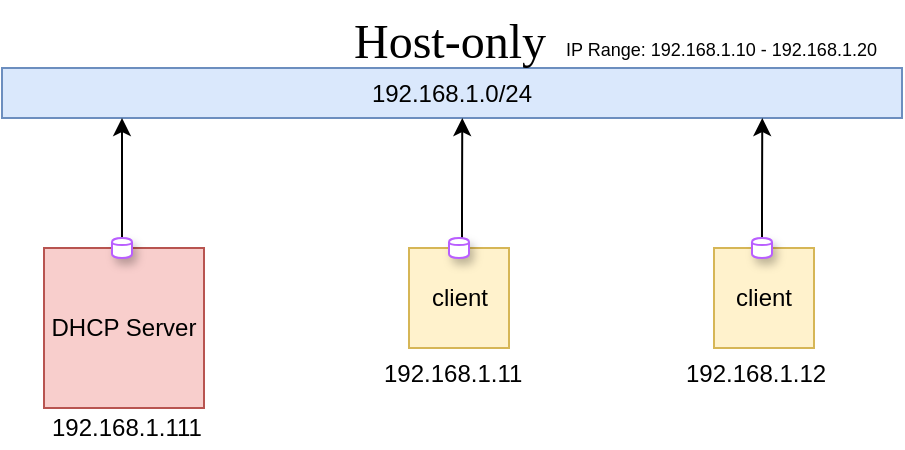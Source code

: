 <mxfile version="11.0.8" type="google"><diagram id="6a731a19-8d31-9384-78a2-239565b7b9f0" name="Page-1"><mxGraphModel dx="599" dy="1506" grid="1" gridSize="10" guides="1" tooltips="1" connect="1" arrows="1" fold="1" page="1" pageScale="1" pageWidth="827" pageHeight="1169" background="#ffffff" math="0" shadow="0"><root><mxCell id="0"/><mxCell id="1" parent="0"/><mxCell id="3ryS2PS1VkDOml7jwWlo-2257" value="192.168.1.0/24" style="rounded=0;whiteSpace=wrap;html=1;fillColor=#dae8fc;strokeColor=#6c8ebf;" vertex="1" parent="1"><mxGeometry x="230" y="-330" width="450" height="25" as="geometry"/></mxCell><mxCell id="3ryS2PS1VkDOml7jwWlo-2258" value="" style="endArrow=classic;html=1;" edge="1" parent="1"><mxGeometry width="50" height="50" relative="1" as="geometry"><mxPoint x="290" y="-205" as="sourcePoint"/><mxPoint x="290" y="-305" as="targetPoint"/><Array as="points"><mxPoint x="290" y="-225"/><mxPoint x="290" y="-265"/><mxPoint x="290" y="-255"/></Array></mxGeometry></mxCell><mxCell id="3ryS2PS1VkDOml7jwWlo-2260" value="" style="endArrow=classic;html=1;entryX=0.159;entryY=1;entryDx=0;entryDy=0;entryPerimeter=0;" edge="1" parent="1"><mxGeometry width="50" height="50" relative="1" as="geometry"><mxPoint x="610" y="-200" as="sourcePoint"/><mxPoint x="610.14" y="-305" as="targetPoint"/><Array as="points"><mxPoint x="610" y="-250"/><mxPoint x="610" y="-260"/></Array></mxGeometry></mxCell><mxCell id="3ryS2PS1VkDOml7jwWlo-2261" value="" style="endArrow=classic;html=1;entryX=0.159;entryY=1;entryDx=0;entryDy=0;entryPerimeter=0;" edge="1" parent="1"><mxGeometry width="50" height="50" relative="1" as="geometry"><mxPoint x="460" y="-200" as="sourcePoint"/><mxPoint x="460.14" y="-305" as="targetPoint"/><Array as="points"><mxPoint x="460" y="-250"/><mxPoint x="460" y="-260"/></Array></mxGeometry></mxCell><mxCell id="3ryS2PS1VkDOml7jwWlo-2262" value="DHCP Server" style="whiteSpace=wrap;html=1;aspect=fixed;fillColor=#f8cecc;strokeColor=#b85450;" vertex="1" parent="1"><mxGeometry x="251" y="-240" width="80" height="80" as="geometry"/></mxCell><mxCell id="3ryS2PS1VkDOml7jwWlo-2263" value="client" style="whiteSpace=wrap;html=1;aspect=fixed;fillColor=#fff2cc;strokeColor=#d6b656;" vertex="1" parent="1"><mxGeometry x="433.5" y="-240" width="50" height="50" as="geometry"/></mxCell><mxCell id="3ryS2PS1VkDOml7jwWlo-2268" value="client" style="whiteSpace=wrap;html=1;aspect=fixed;fillColor=#fff2cc;strokeColor=#d6b656;" vertex="1" parent="1"><mxGeometry x="586" y="-240" width="50" height="50" as="geometry"/></mxCell><mxCell id="3ryS2PS1VkDOml7jwWlo-2269" value="192.168.1.111" style="text;html=1;resizable=0;points=[];autosize=1;align=left;verticalAlign=top;spacingTop=-4;" vertex="1" parent="1"><mxGeometry x="253" y="-160" width="90" height="20" as="geometry"/></mxCell><mxCell id="3ryS2PS1VkDOml7jwWlo-2270" value="192.168.1.11" style="text;html=1;resizable=0;points=[];autosize=1;align=left;verticalAlign=top;spacingTop=-4;" vertex="1" parent="1"><mxGeometry x="418.5" y="-187" width="80" height="20" as="geometry"/></mxCell><mxCell id="3ryS2PS1VkDOml7jwWlo-2271" value="192.168.1.12" style="text;html=1;resizable=0;points=[];autosize=1;align=left;verticalAlign=top;spacingTop=-4;" vertex="1" parent="1"><mxGeometry x="570" y="-187" width="90" height="20" as="geometry"/></mxCell><mxCell id="3ryS2PS1VkDOml7jwWlo-2272" value="&lt;font face=&quot;Times New Roman&quot; style=&quot;font-size: 24px&quot;&gt;Host-only&lt;/font&gt;" style="text;html=1;resizable=0;points=[];autosize=1;align=left;verticalAlign=top;spacingTop=-4;shadow=1;" vertex="1" parent="1"><mxGeometry x="403.5" y="-360" width="110" height="20" as="geometry"/></mxCell><mxCell id="3ryS2PS1VkDOml7jwWlo-2273" value="" style="shape=cylinder;whiteSpace=wrap;html=1;boundedLbl=1;backgroundOutline=1;shadow=1;strokeColor=#B95EFF;" vertex="1" parent="1"><mxGeometry x="285" y="-245" width="10" height="10" as="geometry"/></mxCell><mxCell id="3ryS2PS1VkDOml7jwWlo-2277" value="" style="shape=cylinder;whiteSpace=wrap;html=1;boundedLbl=1;backgroundOutline=1;shadow=1;strokeColor=#B95EFF;" vertex="1" parent="1"><mxGeometry x="453.5" y="-245" width="10" height="10" as="geometry"/></mxCell><mxCell id="3ryS2PS1VkDOml7jwWlo-2278" value="" style="shape=cylinder;whiteSpace=wrap;html=1;boundedLbl=1;backgroundOutline=1;shadow=1;strokeColor=#B95EFF;" vertex="1" parent="1"><mxGeometry x="605" y="-245" width="10" height="10" as="geometry"/></mxCell><mxCell id="3ryS2PS1VkDOml7jwWlo-2279" value="&lt;font style=&quot;font-size: 9px&quot;&gt;IP Range: 192.168.1.10 - 192.168.1.20&lt;/font&gt;" style="text;html=1;resizable=0;points=[];autosize=1;align=left;verticalAlign=top;spacingTop=-4;" vertex="1" parent="1"><mxGeometry x="510" y="-350" width="170" height="20" as="geometry"/></mxCell></root></mxGraphModel></diagram></mxfile>